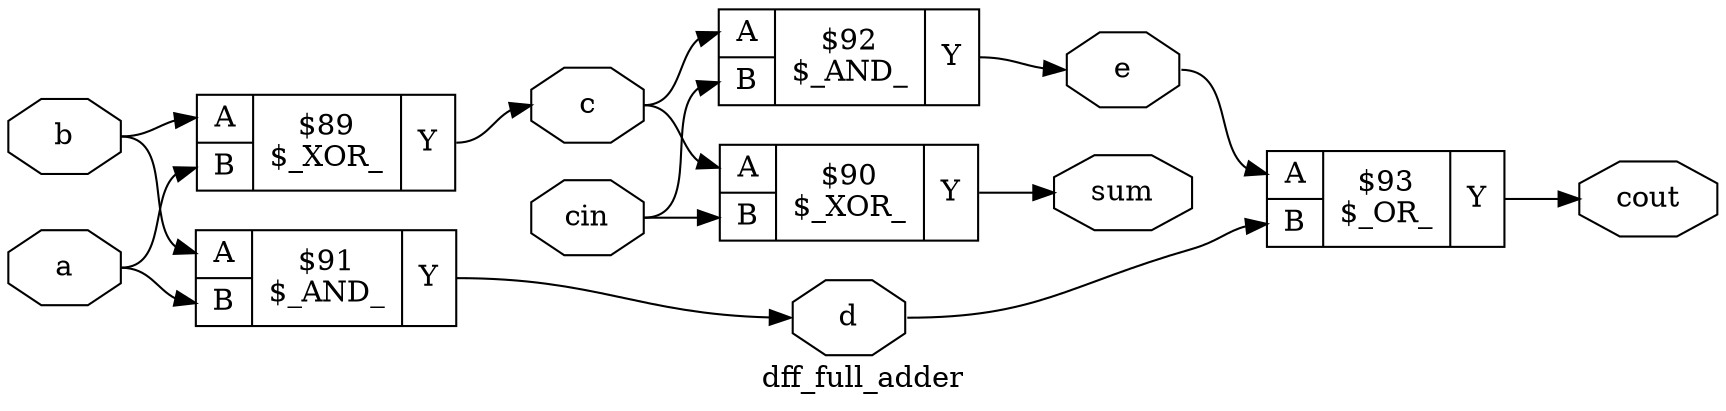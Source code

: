 digraph "dff_full_adder" {
label="dff_full_adder";
rankdir="LR";
remincross=true;
n1 [ shape=octagon, label="a", color="black", fontcolor="black" ];
n2 [ shape=octagon, label="b", color="black", fontcolor="black" ];
n3 [ shape=octagon, label="c", color="black", fontcolor="black" ];
n4 [ shape=octagon, label="cin", color="black", fontcolor="black" ];
n5 [ shape=octagon, label="cout", color="black", fontcolor="black" ];
n6 [ shape=octagon, label="d", color="black", fontcolor="black" ];
n7 [ shape=octagon, label="e", color="black", fontcolor="black" ];
n8 [ shape=octagon, label="sum", color="black", fontcolor="black" ];
c12 [ shape=record, label="{{<p9> A|<p10> B}|$89\n$_XOR_|{<p11> Y}}",  ];
c13 [ shape=record, label="{{<p9> A|<p10> B}|$90\n$_XOR_|{<p11> Y}}",  ];
c14 [ shape=record, label="{{<p9> A|<p10> B}|$91\n$_AND_|{<p11> Y}}",  ];
c15 [ shape=record, label="{{<p9> A|<p10> B}|$92\n$_AND_|{<p11> Y}}",  ];
c16 [ shape=record, label="{{<p9> A|<p10> B}|$93\n$_OR_|{<p11> Y}}",  ];
n1:e -> c12:p10:w [color="black", fontcolor="black", label=""];
n1:e -> c14:p10:w [color="black", fontcolor="black", label=""];
n2:e -> c12:p9:w [color="black", fontcolor="black", label=""];
n2:e -> c14:p9:w [color="black", fontcolor="black", label=""];
c12:p11:e -> n3:w [color="black", fontcolor="black", label=""];
n3:e -> c13:p9:w [color="black", fontcolor="black", label=""];
n3:e -> c15:p9:w [color="black", fontcolor="black", label=""];
n4:e -> c13:p10:w [color="black", fontcolor="black", label=""];
n4:e -> c15:p10:w [color="black", fontcolor="black", label=""];
c16:p11:e -> n5:w [color="black", fontcolor="black", label=""];
c14:p11:e -> n6:w [color="black", fontcolor="black", label=""];
n6:e -> c16:p10:w [color="black", fontcolor="black", label=""];
c15:p11:e -> n7:w [color="black", fontcolor="black", label=""];
n7:e -> c16:p9:w [color="black", fontcolor="black", label=""];
c13:p11:e -> n8:w [color="black", fontcolor="black", label=""];
}
